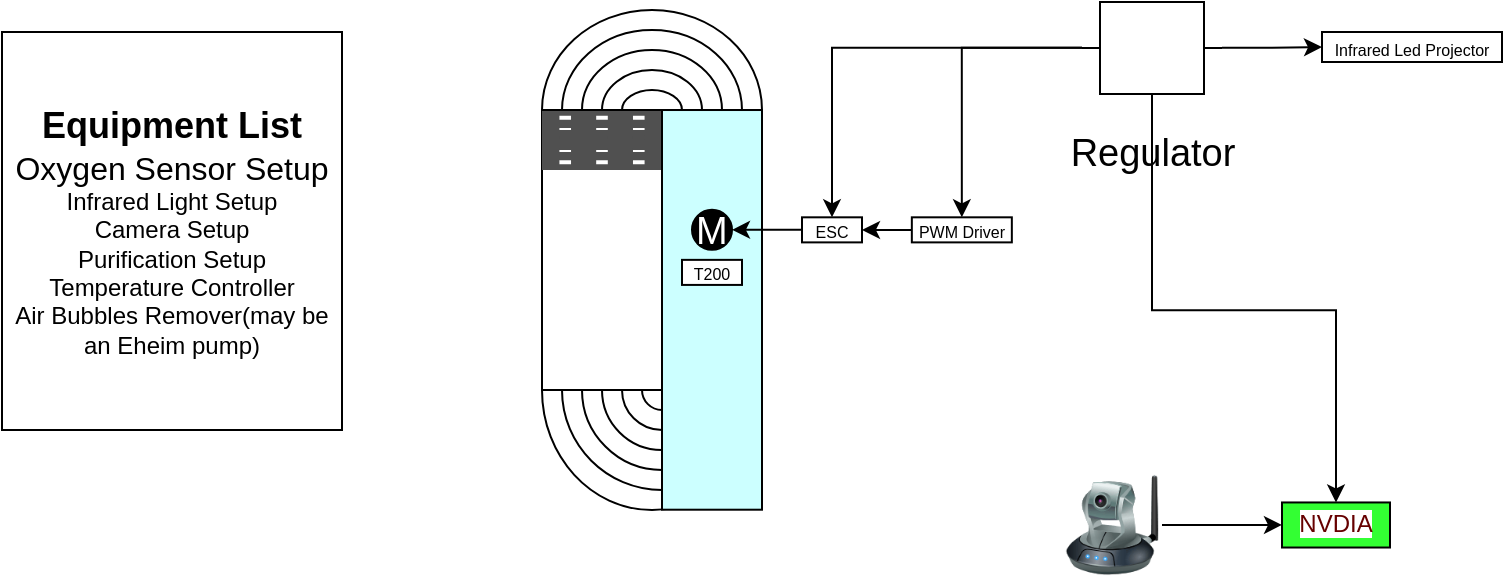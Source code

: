 <mxfile version="20.4.1" type="github">
  <diagram name="Page-1" id="7e0a89b8-554c-2b80-1dc8-d5c74ca68de4">
    <mxGraphModel dx="827" dy="429" grid="1" gridSize="10" guides="1" tooltips="1" connect="1" arrows="1" fold="1" page="1" pageScale="1" pageWidth="1100" pageHeight="850" background="none" math="0" shadow="0">
      <root>
        <mxCell id="0" />
        <mxCell id="1" parent="0" />
        <mxCell id="h8N0ONBmwr-XzzDL2WTR-2" value="" style="swimlane;startSize=0;" parent="1" vertex="1">
          <mxGeometry x="350" y="470" width="60" height="140" as="geometry" />
        </mxCell>
        <mxCell id="h8N0ONBmwr-XzzDL2WTR-16" value="" style="sketch=0;pointerEvents=1;shadow=0;dashed=0;html=1;strokeColor=none;fillColor=#505050;labelPosition=center;verticalLabelPosition=bottom;verticalAlign=top;outlineConnect=0;align=center;shape=mxgraph.office.concepts.input_output_filter;fontColor=#FFFFFF;" parent="h8N0ONBmwr-XzzDL2WTR-2" vertex="1">
          <mxGeometry width="60" height="20" as="geometry" />
        </mxCell>
        <mxCell id="h8N0ONBmwr-XzzDL2WTR-17" value="" style="sketch=0;pointerEvents=1;shadow=0;dashed=0;html=1;strokeColor=none;fillColor=#505050;labelPosition=center;verticalLabelPosition=bottom;verticalAlign=top;outlineConnect=0;align=center;shape=mxgraph.office.concepts.input_output_filter;fontColor=#FFFFFF;" parent="h8N0ONBmwr-XzzDL2WTR-2" vertex="1">
          <mxGeometry y="10" width="60" height="20" as="geometry" />
        </mxCell>
        <mxCell id="h8N0ONBmwr-XzzDL2WTR-3" value="" style="verticalLabelPosition=bottom;verticalAlign=top;html=1;shape=mxgraph.basic.half_circle;direction=west;" parent="1" vertex="1">
          <mxGeometry x="350" y="420" width="110" height="50" as="geometry" />
        </mxCell>
        <mxCell id="h8N0ONBmwr-XzzDL2WTR-13" value="" style="verticalLabelPosition=bottom;verticalAlign=top;html=1;shape=mxgraph.basic.half_circle;direction=west;rotation=-180;fillColor=#FFFFFF;strokeColor=#000000;" parent="1" vertex="1">
          <mxGeometry x="350" y="610" width="110" height="60" as="geometry" />
        </mxCell>
        <mxCell id="h8N0ONBmwr-XzzDL2WTR-6" value="" style="verticalLabelPosition=bottom;verticalAlign=top;html=1;shape=mxgraph.basic.half_circle;direction=west;rotation=-180;fillColor=#FFFFFF;strokeColor=#000000;" parent="1" vertex="1">
          <mxGeometry x="360" y="610" width="100" height="50" as="geometry" />
        </mxCell>
        <mxCell id="h8N0ONBmwr-XzzDL2WTR-9" value="" style="verticalLabelPosition=bottom;verticalAlign=top;html=1;shape=mxgraph.basic.half_circle;direction=west;rotation=-180;fillColor=#FFFFFF;strokeColor=#000000;" parent="1" vertex="1">
          <mxGeometry x="370" y="610" width="80" height="40" as="geometry" />
        </mxCell>
        <mxCell id="h8N0ONBmwr-XzzDL2WTR-10" value="" style="verticalLabelPosition=bottom;verticalAlign=top;html=1;shape=mxgraph.basic.half_circle;direction=west;rotation=-180;fillColor=#FFFFFF;strokeColor=#000000;" parent="1" vertex="1">
          <mxGeometry x="380" y="610" width="60" height="30" as="geometry" />
        </mxCell>
        <mxCell id="h8N0ONBmwr-XzzDL2WTR-11" value="" style="verticalLabelPosition=bottom;verticalAlign=top;html=1;shape=mxgraph.basic.half_circle;direction=west;rotation=-180;fillColor=#FFFFFF;strokeColor=#000000;" parent="1" vertex="1">
          <mxGeometry x="390" y="610" width="40" height="20" as="geometry" />
        </mxCell>
        <mxCell id="h8N0ONBmwr-XzzDL2WTR-12" value="" style="verticalLabelPosition=bottom;verticalAlign=top;html=1;shape=mxgraph.basic.half_circle;direction=west;rotation=-180;fillColor=#FFFFFF;strokeColor=#000000;" parent="1" vertex="1">
          <mxGeometry x="400" y="610" width="20" height="10" as="geometry" />
        </mxCell>
        <mxCell id="h8N0ONBmwr-XzzDL2WTR-8" value="" style="rounded=0;whiteSpace=wrap;html=1;strokeColor=#000000;fontColor=#FFFFFF;fillColor=#CCFFFF;gradientColor=none;rotation=90;" parent="1" vertex="1">
          <mxGeometry x="335.08" y="544.93" width="199.84" height="50" as="geometry" />
        </mxCell>
        <mxCell id="h8N0ONBmwr-XzzDL2WTR-14" value="&lt;font style=&quot;line-height: 2.8; font-size: 19px;&quot;&gt;M&lt;/font&gt;" style="verticalLabelPosition=middle;shadow=0;dashed=0;align=left;html=1;verticalAlign=middle;strokeWidth=1;shape=ellipse;aspect=fixed;fontSize=35;strokeColor=#000000;fontColor=#FFFFFF;fillColor=#000000;gradientColor=none;" parent="1" vertex="1">
          <mxGeometry x="425" y="519.92" width="20" height="20" as="geometry" />
        </mxCell>
        <mxCell id="h8N0ONBmwr-XzzDL2WTR-18" value="" style="verticalLabelPosition=bottom;verticalAlign=top;html=1;shape=mxgraph.basic.half_circle;direction=west;" parent="1" vertex="1">
          <mxGeometry x="360" y="430" width="90" height="40" as="geometry" />
        </mxCell>
        <mxCell id="h8N0ONBmwr-XzzDL2WTR-19" value="" style="verticalLabelPosition=bottom;verticalAlign=top;html=1;shape=mxgraph.basic.half_circle;direction=west;" parent="1" vertex="1">
          <mxGeometry x="370" y="440" width="70" height="30" as="geometry" />
        </mxCell>
        <mxCell id="h8N0ONBmwr-XzzDL2WTR-20" value="" style="verticalLabelPosition=bottom;verticalAlign=top;html=1;shape=mxgraph.basic.half_circle;direction=west;" parent="1" vertex="1">
          <mxGeometry x="380" y="450" width="50" height="20" as="geometry" />
        </mxCell>
        <mxCell id="h8N0ONBmwr-XzzDL2WTR-21" value="" style="verticalLabelPosition=bottom;verticalAlign=top;html=1;shape=mxgraph.basic.half_circle;direction=west;" parent="1" vertex="1">
          <mxGeometry x="390" y="460" width="30" height="10" as="geometry" />
        </mxCell>
        <mxCell id="h8N0ONBmwr-XzzDL2WTR-26" value="" style="edgeStyle=orthogonalEdgeStyle;rounded=0;orthogonalLoop=1;jettySize=auto;html=1;fontColor=#FFFFFF;exitX=0;exitY=0.5;exitDx=0;exitDy=0;entryX=1;entryY=0.5;entryDx=0;entryDy=0;" parent="1" source="h8N0ONBmwr-XzzDL2WTR-27" target="h8N0ONBmwr-XzzDL2WTR-14" edge="1">
          <mxGeometry relative="1" as="geometry">
            <mxPoint x="480.0" y="530" as="sourcePoint" />
            <Array as="points">
              <mxPoint x="470" y="530" />
            </Array>
          </mxGeometry>
        </mxCell>
        <mxCell id="h8N0ONBmwr-XzzDL2WTR-27" value="&lt;font style=&quot;font-size: 8px;&quot;&gt;ESC&lt;/font&gt;" style="rounded=0;whiteSpace=wrap;html=1;strokeColor=#000000;fontColor=#000000;fillColor=#FFFFFF;gradientColor=none;" parent="1" vertex="1">
          <mxGeometry x="480" y="523.66" width="30" height="12.53" as="geometry" />
        </mxCell>
        <mxCell id="h8N0ONBmwr-XzzDL2WTR-35" style="edgeStyle=orthogonalEdgeStyle;rounded=0;orthogonalLoop=1;jettySize=auto;html=1;exitX=0;exitY=0.395;exitDx=0;exitDy=0;exitPerimeter=0;fontSize=7;fontColor=#000000;entryX=0.5;entryY=0;entryDx=0;entryDy=0;" parent="1" source="h8N0ONBmwr-XzzDL2WTR-30" edge="1" target="h8N0ONBmwr-XzzDL2WTR-34">
          <mxGeometry relative="1" as="geometry">
            <mxPoint x="619.998" y="453.667" as="targetPoint" />
            <Array as="points">
              <mxPoint x="560" y="439" />
            </Array>
          </mxGeometry>
        </mxCell>
        <mxCell id="HCRKoA00dpp8l0WTnpJf-5" value="" style="edgeStyle=orthogonalEdgeStyle;rounded=0;orthogonalLoop=1;jettySize=auto;html=1;fontSize=12;fontColor=#660000;exitX=1;exitY=0.395;exitDx=0;exitDy=0;exitPerimeter=0;" edge="1" parent="1" source="h8N0ONBmwr-XzzDL2WTR-30" target="h8N0ONBmwr-XzzDL2WTR-38">
          <mxGeometry relative="1" as="geometry">
            <mxPoint x="690" y="440" as="sourcePoint" />
            <Array as="points" />
          </mxGeometry>
        </mxCell>
        <mxCell id="HCRKoA00dpp8l0WTnpJf-6" style="edgeStyle=orthogonalEdgeStyle;rounded=0;orthogonalLoop=1;jettySize=auto;html=1;exitX=0.5;exitY=1;exitDx=0;exitDy=0;exitPerimeter=0;entryX=0.5;entryY=0;entryDx=0;entryDy=0;fontSize=12;fontColor=#660000;" edge="1" parent="1" source="h8N0ONBmwr-XzzDL2WTR-30" target="HCRKoA00dpp8l0WTnpJf-2">
          <mxGeometry relative="1" as="geometry" />
        </mxCell>
        <mxCell id="HCRKoA00dpp8l0WTnpJf-7" style="edgeStyle=orthogonalEdgeStyle;rounded=0;orthogonalLoop=1;jettySize=auto;html=1;entryX=0.5;entryY=0;entryDx=0;entryDy=0;fontSize=12;fontColor=#660000;exitX=0;exitY=0.395;exitDx=0;exitDy=0;exitPerimeter=0;" edge="1" parent="1" source="h8N0ONBmwr-XzzDL2WTR-30" target="h8N0ONBmwr-XzzDL2WTR-27">
          <mxGeometry relative="1" as="geometry">
            <Array as="points">
              <mxPoint x="495" y="439" />
            </Array>
          </mxGeometry>
        </mxCell>
        <mxCell id="h8N0ONBmwr-XzzDL2WTR-30" value="Regulator" style="verticalLabelPosition=bottom;shadow=0;dashed=0;align=center;html=1;verticalAlign=top;shape=mxgraph.electrical.abstract.voltage_regulator;strokeColor=#000000;fontSize=19;fontColor=#000000;fillColor=#FFFFFF;gradientColor=none;" parent="1" vertex="1">
          <mxGeometry x="620" y="416" width="70" height="58" as="geometry" />
        </mxCell>
        <mxCell id="h8N0ONBmwr-XzzDL2WTR-37" value="" style="edgeStyle=orthogonalEdgeStyle;rounded=0;orthogonalLoop=1;jettySize=auto;html=1;fontSize=7;fontColor=#000000;" parent="1" source="h8N0ONBmwr-XzzDL2WTR-34" target="h8N0ONBmwr-XzzDL2WTR-27" edge="1">
          <mxGeometry relative="1" as="geometry" />
        </mxCell>
        <mxCell id="h8N0ONBmwr-XzzDL2WTR-34" value="&lt;font style=&quot;font-size: 8px;&quot;&gt;PWM Driver&lt;/font&gt;" style="rounded=0;whiteSpace=wrap;html=1;strokeColor=#000000;fontColor=#000000;fillColor=#FFFFFF;gradientColor=none;" parent="1" vertex="1">
          <mxGeometry x="534.92" y="523.66" width="50" height="12.53" as="geometry" />
        </mxCell>
        <mxCell id="h8N0ONBmwr-XzzDL2WTR-38" value="&lt;font style=&quot;font-size: 8px;&quot;&gt;Infrared Led Projector&lt;/font&gt;" style="rounded=0;whiteSpace=wrap;html=1;strokeColor=#000000;fontColor=#000000;fillColor=#FFFFFF;gradientColor=none;" parent="1" vertex="1">
          <mxGeometry x="740" y="431" width="90" height="15" as="geometry" />
        </mxCell>
        <mxCell id="HCRKoA00dpp8l0WTnpJf-4" value="" style="edgeStyle=orthogonalEdgeStyle;rounded=0;orthogonalLoop=1;jettySize=auto;html=1;fontSize=12;fontColor=#660000;" edge="1" parent="1" source="h8N0ONBmwr-XzzDL2WTR-39" target="HCRKoA00dpp8l0WTnpJf-2">
          <mxGeometry relative="1" as="geometry" />
        </mxCell>
        <mxCell id="h8N0ONBmwr-XzzDL2WTR-39" value="" style="image;html=1;image=img/lib/clip_art/networking/Ip_Camera_128x128.png;strokeColor=#000000;fontSize=7;fontColor=#000000;fillColor=#FFFFFF;gradientColor=none;" parent="1" vertex="1">
          <mxGeometry x="610" y="652.46" width="50" height="50.07" as="geometry" />
        </mxCell>
        <mxCell id="h8N0ONBmwr-XzzDL2WTR-43" value="&lt;span style=&quot;font-size: 8px;&quot;&gt;T200&lt;/span&gt;" style="rounded=0;whiteSpace=wrap;html=1;strokeColor=#000000;fontColor=#000000;fillColor=#FFFFFF;gradientColor=none;" parent="1" vertex="1">
          <mxGeometry x="420" y="544.93" width="30" height="12.53" as="geometry" />
        </mxCell>
        <mxCell id="LC8fi5cD7B8NpC0juS6i-1" value="&lt;font style=&quot;&quot;&gt;&lt;span style=&quot;font-size: 18px;&quot;&gt;&lt;b&gt;Equipment List&lt;/b&gt;&lt;/span&gt;&lt;br&gt;&lt;font size=&quot;3&quot;&gt;Oxygen Sensor Setup&lt;br&gt;&lt;/font&gt;Infrared Light Setup&lt;br&gt;Camera Setup&lt;br&gt;Purification Setup&lt;br&gt;Temperature Controller&lt;br&gt;Air Bubbles Remover(may be an Eheim pump)&lt;br&gt;&lt;/font&gt;" style="rounded=0;whiteSpace=wrap;html=1;" parent="1" vertex="1">
          <mxGeometry x="80" y="431" width="170" height="199" as="geometry" />
        </mxCell>
        <mxCell id="HCRKoA00dpp8l0WTnpJf-2" value="&lt;font style=&quot;&quot;&gt;&lt;font color=&quot;#660000&quot; style=&quot;background-color: rgb(255, 255, 255); font-size: 12px;&quot;&gt;NVDIA&lt;/font&gt;&lt;br&gt;&lt;/font&gt;" style="rounded=0;whiteSpace=wrap;html=1;strokeColor=#000000;fontColor=#000000;fillColor=#33FF33;gradientColor=none;" vertex="1" parent="1">
          <mxGeometry x="720" y="666.23" width="54" height="22.53" as="geometry" />
        </mxCell>
      </root>
    </mxGraphModel>
  </diagram>
</mxfile>
